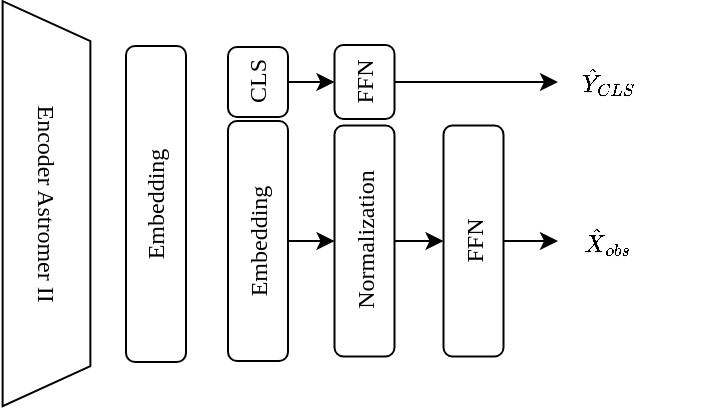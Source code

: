 <mxfile version="22.0.8" type="github">
  <diagram name="Page-1" id="Op2igGFpyRgjVSwSjKm9">
    <mxGraphModel dx="1704" dy="1117" grid="1" gridSize="10" guides="1" tooltips="1" connect="1" arrows="1" fold="1" page="1" pageScale="1" pageWidth="850" pageHeight="1100" math="1" shadow="0">
      <root>
        <mxCell id="0" />
        <mxCell id="1" parent="0" />
        <mxCell id="_tx1lnFHPkT80V72l1tq-1" value="Embedding" style="rounded=1;whiteSpace=wrap;html=1;rotation=-90;fontFamily=Garamond;" vertex="1" parent="1">
          <mxGeometry x="100" y="265" width="158" height="30" as="geometry" />
        </mxCell>
        <mxCell id="_tx1lnFHPkT80V72l1tq-2" value="Encoder Astromer II" style="shape=trapezoid;perimeter=trapezoidPerimeter;whiteSpace=wrap;html=1;fixedSize=1;rotation=90;fontFamily=Garamond;" vertex="1" parent="1">
          <mxGeometry x="23" y="257.88" width="202.5" height="43.87" as="geometry" />
        </mxCell>
        <mxCell id="_tx1lnFHPkT80V72l1tq-9" style="edgeStyle=orthogonalEdgeStyle;rounded=0;orthogonalLoop=1;jettySize=auto;html=1;exitX=0.5;exitY=1;exitDx=0;exitDy=0;entryX=0.5;entryY=0;entryDx=0;entryDy=0;fontFamily=Garamond;" edge="1" parent="1" source="_tx1lnFHPkT80V72l1tq-3" target="_tx1lnFHPkT80V72l1tq-6">
          <mxGeometry relative="1" as="geometry" />
        </mxCell>
        <mxCell id="_tx1lnFHPkT80V72l1tq-3" value="Embedding" style="rounded=1;whiteSpace=wrap;html=1;rotation=-90;fontFamily=Garamond;" vertex="1" parent="1">
          <mxGeometry x="170" y="283.5" width="120" height="30" as="geometry" />
        </mxCell>
        <mxCell id="_tx1lnFHPkT80V72l1tq-8" style="edgeStyle=orthogonalEdgeStyle;rounded=0;orthogonalLoop=1;jettySize=auto;html=1;exitX=0.5;exitY=1;exitDx=0;exitDy=0;entryX=0.5;entryY=0;entryDx=0;entryDy=0;fontFamily=Garamond;" edge="1" parent="1" source="_tx1lnFHPkT80V72l1tq-4" target="_tx1lnFHPkT80V72l1tq-5">
          <mxGeometry relative="1" as="geometry" />
        </mxCell>
        <mxCell id="_tx1lnFHPkT80V72l1tq-4" value="CLS" style="rounded=1;whiteSpace=wrap;html=1;rotation=-90;fontFamily=Garamond;" vertex="1" parent="1">
          <mxGeometry x="212.5" y="204" width="35" height="30" as="geometry" />
        </mxCell>
        <mxCell id="_tx1lnFHPkT80V72l1tq-13" style="edgeStyle=orthogonalEdgeStyle;rounded=0;orthogonalLoop=1;jettySize=auto;html=1;exitX=0.5;exitY=1;exitDx=0;exitDy=0;entryX=0;entryY=0.5;entryDx=0;entryDy=0;fontFamily=Garamond;" edge="1" parent="1" source="_tx1lnFHPkT80V72l1tq-5" target="_tx1lnFHPkT80V72l1tq-12">
          <mxGeometry relative="1" as="geometry" />
        </mxCell>
        <mxCell id="_tx1lnFHPkT80V72l1tq-5" value="FFN" style="rounded=1;whiteSpace=wrap;html=1;rotation=-90;fontFamily=Garamond;" vertex="1" parent="1">
          <mxGeometry x="264.75" y="204" width="37" height="30" as="geometry" />
        </mxCell>
        <mxCell id="_tx1lnFHPkT80V72l1tq-11" style="edgeStyle=orthogonalEdgeStyle;rounded=0;orthogonalLoop=1;jettySize=auto;html=1;exitX=0.5;exitY=1;exitDx=0;exitDy=0;entryX=0.5;entryY=0;entryDx=0;entryDy=0;fontFamily=Garamond;" edge="1" parent="1" source="_tx1lnFHPkT80V72l1tq-6" target="_tx1lnFHPkT80V72l1tq-10">
          <mxGeometry relative="1" as="geometry" />
        </mxCell>
        <mxCell id="_tx1lnFHPkT80V72l1tq-6" value="Normalization" style="rounded=1;whiteSpace=wrap;html=1;rotation=-90;fontFamily=Garamond;" vertex="1" parent="1">
          <mxGeometry x="225.5" y="283.5" width="115.5" height="30" as="geometry" />
        </mxCell>
        <mxCell id="_tx1lnFHPkT80V72l1tq-15" style="edgeStyle=orthogonalEdgeStyle;rounded=0;orthogonalLoop=1;jettySize=auto;html=1;exitX=0.5;exitY=1;exitDx=0;exitDy=0;entryX=0;entryY=0.5;entryDx=0;entryDy=0;fontFamily=Garamond;" edge="1" parent="1" source="_tx1lnFHPkT80V72l1tq-10" target="_tx1lnFHPkT80V72l1tq-14">
          <mxGeometry relative="1" as="geometry" />
        </mxCell>
        <mxCell id="_tx1lnFHPkT80V72l1tq-10" value="FFN" style="rounded=1;whiteSpace=wrap;html=1;rotation=-90;fontFamily=Garamond;" vertex="1" parent="1">
          <mxGeometry x="280" y="283.5" width="115.5" height="30" as="geometry" />
        </mxCell>
        <mxCell id="_tx1lnFHPkT80V72l1tq-12" value="$$\hat{Y}_{CLS}$$" style="text;html=1;strokeColor=none;fillColor=none;align=center;verticalAlign=middle;whiteSpace=wrap;rounded=0;fontFamily=Garamond;" vertex="1" parent="1">
          <mxGeometry x="380" y="204" width="50" height="30" as="geometry" />
        </mxCell>
        <mxCell id="_tx1lnFHPkT80V72l1tq-14" value="$$\hat{X}_{obs}$$" style="text;html=1;strokeColor=none;fillColor=none;align=center;verticalAlign=middle;whiteSpace=wrap;rounded=0;fontFamily=Garamond;" vertex="1" parent="1">
          <mxGeometry x="380" y="283.5" width="50" height="30" as="geometry" />
        </mxCell>
      </root>
    </mxGraphModel>
  </diagram>
</mxfile>
